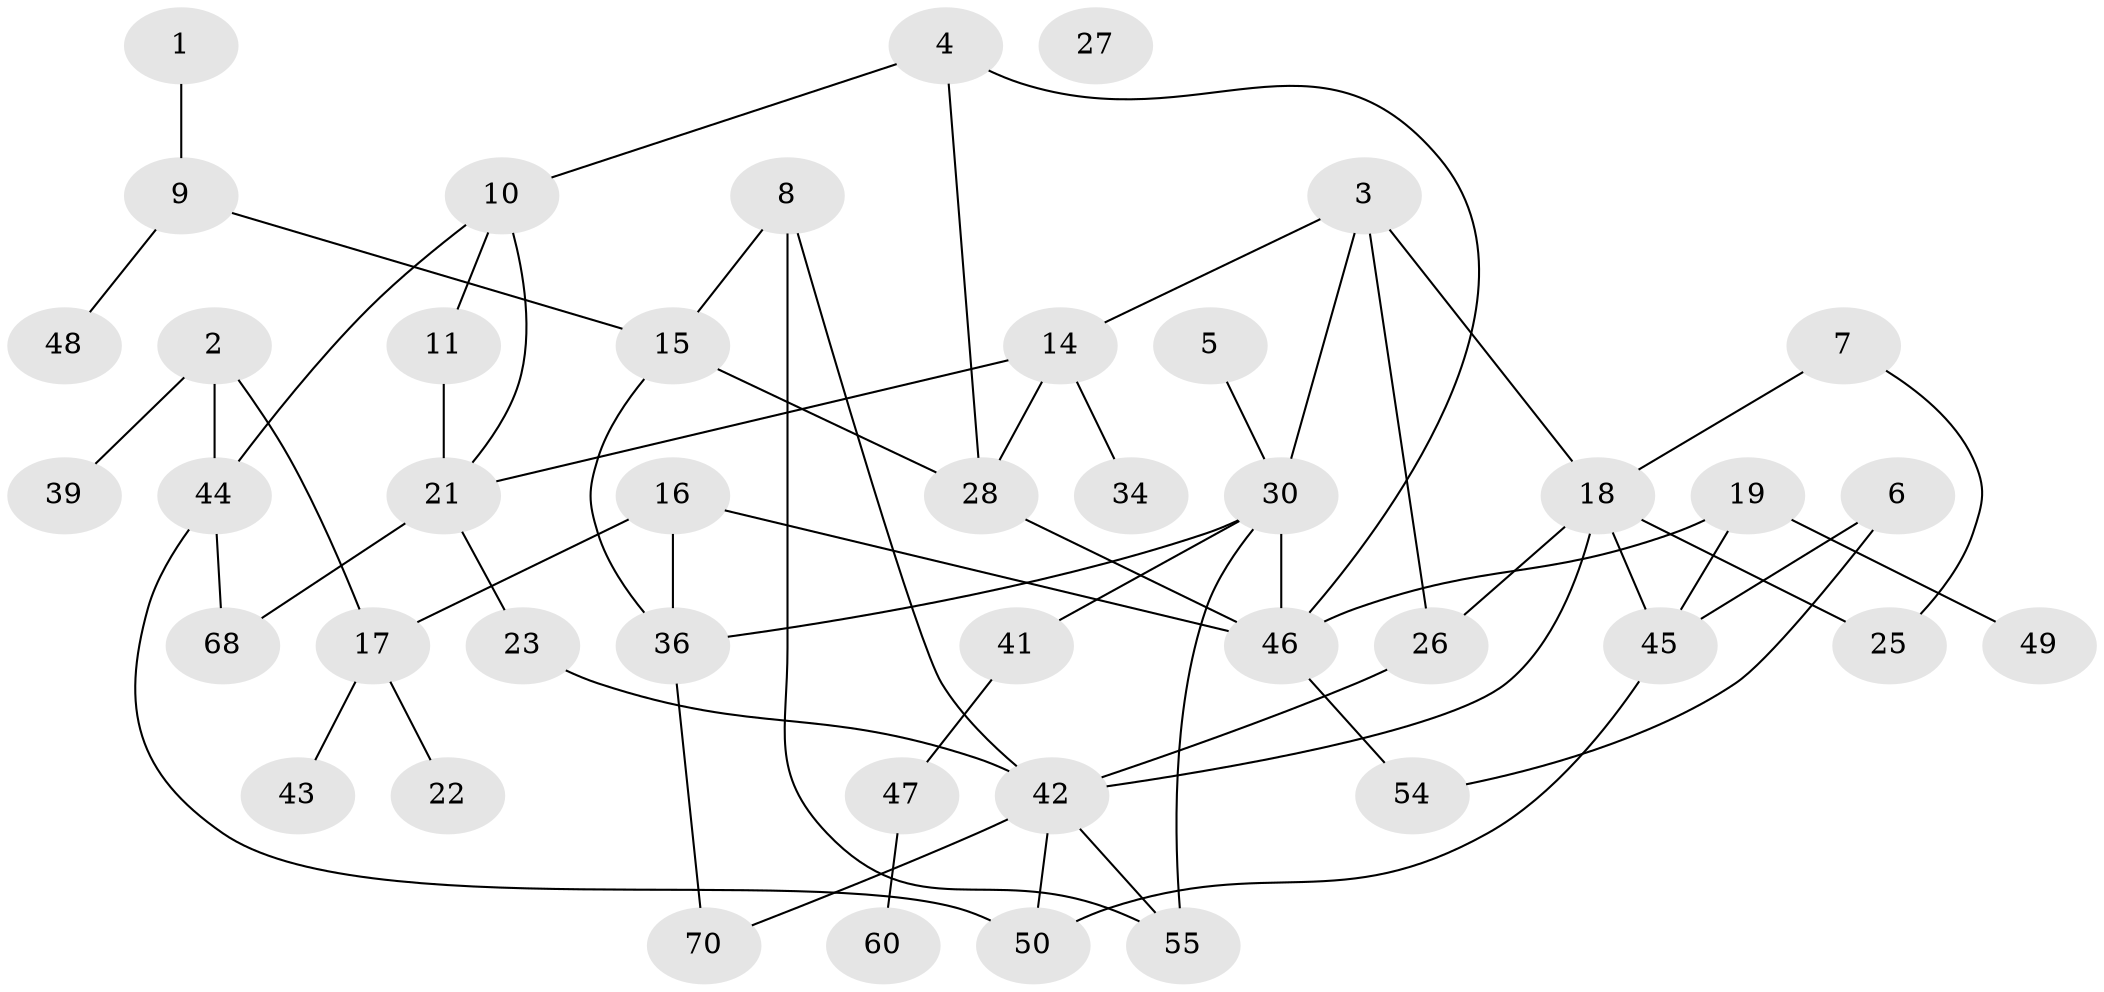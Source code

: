 // Generated by graph-tools (version 1.1) at 2025/23/03/03/25 07:23:28]
// undirected, 43 vertices, 61 edges
graph export_dot {
graph [start="1"]
  node [color=gray90,style=filled];
  1;
  2 [super="+37"];
  3 [super="+12"];
  4 [super="+67"];
  5 [super="+57"];
  6;
  7 [super="+31"];
  8 [super="+20"];
  9 [super="+38"];
  10 [super="+13"];
  11;
  14 [super="+32"];
  15 [super="+56"];
  16;
  17 [super="+35"];
  18 [super="+58"];
  19 [super="+24"];
  21 [super="+63"];
  22;
  23 [super="+33"];
  25;
  26;
  27;
  28 [super="+29"];
  30 [super="+59"];
  34;
  36 [super="+52"];
  39 [super="+40"];
  41;
  42 [super="+64"];
  43 [super="+51"];
  44;
  45 [super="+69"];
  46 [super="+53"];
  47 [super="+66"];
  48;
  49;
  50 [super="+61"];
  54 [super="+65"];
  55 [super="+62"];
  60;
  68;
  70;
  1 -- 9;
  2 -- 17;
  2 -- 44;
  2 -- 39;
  3 -- 26;
  3 -- 18;
  3 -- 14;
  3 -- 30;
  4 -- 46;
  4 -- 10;
  4 -- 28;
  5 -- 30;
  6 -- 45;
  6 -- 54;
  7 -- 25;
  7 -- 18;
  8 -- 15;
  8 -- 42;
  8 -- 55;
  9 -- 15;
  9 -- 48;
  10 -- 44;
  10 -- 11;
  10 -- 21;
  11 -- 21;
  14 -- 34;
  14 -- 21;
  14 -- 28;
  15 -- 36;
  15 -- 28;
  16 -- 17;
  16 -- 46;
  16 -- 36;
  17 -- 43;
  17 -- 22;
  18 -- 25;
  18 -- 42;
  18 -- 45;
  18 -- 26;
  19 -- 45;
  19 -- 49;
  19 -- 46;
  21 -- 68 [weight=2];
  21 -- 23;
  23 -- 42;
  26 -- 42;
  28 -- 46 [weight=2];
  30 -- 41;
  30 -- 46;
  30 -- 55;
  30 -- 36;
  36 -- 70;
  41 -- 47;
  42 -- 55;
  42 -- 50;
  42 -- 70;
  44 -- 50;
  44 -- 68;
  45 -- 50;
  46 -- 54;
  47 -- 60 [weight=2];
}
